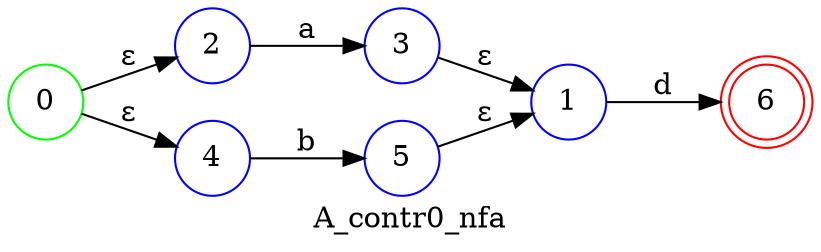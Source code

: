 digraph G {
    rankdir=LR;
    label="A_contr0_nfa";

    "0" [shape=circle, color=green];
    "1" [shape=circle, color=blue];
    "2" [shape=circle, color=blue];
    "3" [shape=circle, color=blue];
    "4" [shape=circle, color=blue];
    "5" [shape=circle, color=blue];
    "6" [shape=doublecircle, color=red];


    "0" -> "2" [label="ε"];
    "0" -> "4" [label="ε"];
    "1" -> "6" [label=" d "];
    "2" -> "3" [label=" a "];
    "3" -> "1" [label="ε"];
    "4" -> "5" [label=" b "];
    "5" -> "1" [label="ε"];

}
